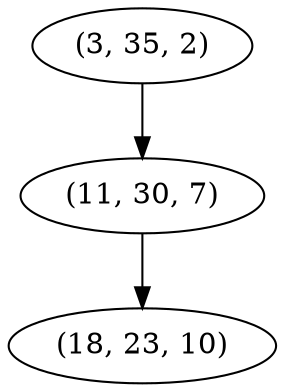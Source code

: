 digraph tree {
    "(3, 35, 2)";
    "(11, 30, 7)";
    "(18, 23, 10)";
    "(3, 35, 2)" -> "(11, 30, 7)";
    "(11, 30, 7)" -> "(18, 23, 10)";
}
